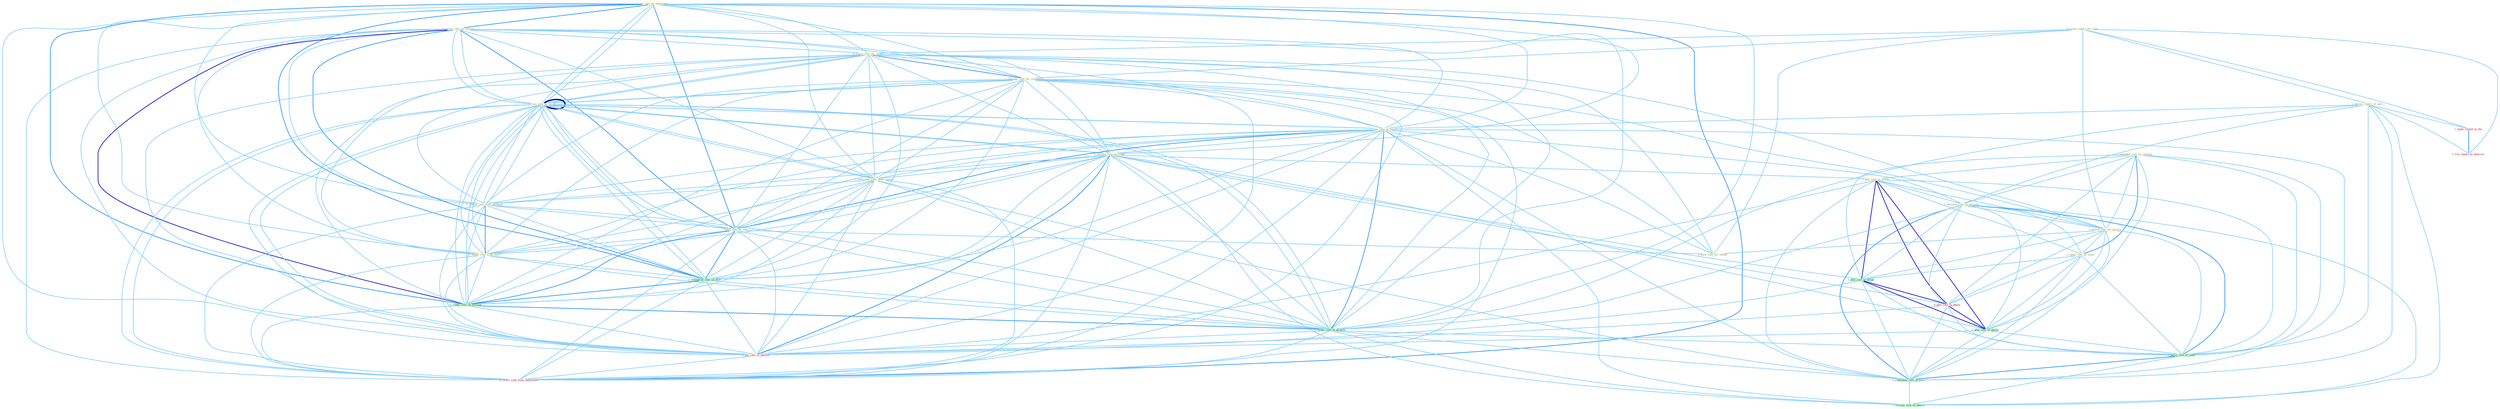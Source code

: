 Graph G{ 
    node
    [shape=polygon,style=filled,width=.5,height=.06,color="#BDFCC9",fixedsize=true,fontsize=4,
    fontcolor="#2f4f4f"];
    {node
    [color="#ffffe0", fontcolor="#8b7d6b"] "1_abandon_role_as_investor " "1_cut_rate_on_entitynam " "1_lower_rate_on_million " "0_scour_report_for_clue " "0_charg_rate_for_insur " "1_announc_rate_for_yearnum " "1_follow_report_of_earn " "0_rais_rate_by_point " "1_have_rate_of_injuri " "0_rais_rate_by_point " "0_increas_rate_in_coupl " "1_entitynam_rate_after_expens " "1_plai_role_in_group " "1_downsiz_role_of_parastat " "1_provid_role_for_govern " "0_confus_rate_with_payment " "1_have_rate_on_vote " "0_ignor_role_as_sourc " "0_negoti_rate_with_thrift " "0_have_rule_for_attend "}
{node [color="#fff0f5", fontcolor="#b22222"] "0_plai_role_in_phase " "1_make_report_to_the " "0_pai_rate_in_quarter " "1_file_report_to_network " "0_receiv_rate_from_entitynam "}
edge [color="#B0E2FF"];

	"1_abandon_role_as_investor " -- "1_plai_role_in_group " [w="1", color="#87cefa" ];
	"1_abandon_role_as_investor " -- "1_downsiz_role_of_parastat " [w="1", color="#87cefa" ];
	"1_abandon_role_as_investor " -- "1_provid_role_for_govern " [w="1", color="#87cefa" ];
	"1_abandon_role_as_investor " -- "0_ignor_role_as_sourc " [w="2", color="#1e90ff" , len=0.8];
	"1_abandon_role_as_investor " -- "1_plai_role_in_decad " [w="1", color="#87cefa" ];
	"1_abandon_role_as_investor " -- "0_plai_role_in_phase " [w="1", color="#87cefa" ];
	"1_abandon_role_as_investor " -- "1_plai_role_in_declin " [w="1", color="#87cefa" ];
	"1_abandon_role_as_investor " -- "1_pursu_role_of_senat " [w="1", color="#87cefa" ];
	"1_abandon_role_as_investor " -- "1_entitynam_role_of_court " [w="1", color="#87cefa" ];
	"1_cut_rate_on_entitynam " -- "1_lower_rate_on_million " [w="2", color="#1e90ff" , len=0.8];
	"1_cut_rate_on_entitynam " -- "0_charg_rate_for_insur " [w="1", color="#87cefa" ];
	"1_cut_rate_on_entitynam " -- "1_announc_rate_for_yearnum " [w="1", color="#87cefa" ];
	"1_cut_rate_on_entitynam " -- "0_rais_rate_by_point " [w="1", color="#87cefa" ];
	"1_cut_rate_on_entitynam " -- "1_have_rate_of_injuri " [w="1", color="#87cefa" ];
	"1_cut_rate_on_entitynam " -- "0_rais_rate_by_point " [w="1", color="#87cefa" ];
	"1_cut_rate_on_entitynam " -- "0_increas_rate_in_coupl " [w="1", color="#87cefa" ];
	"1_cut_rate_on_entitynam " -- "1_entitynam_rate_after_expens " [w="1", color="#87cefa" ];
	"1_cut_rate_on_entitynam " -- "0_confus_rate_with_payment " [w="1", color="#87cefa" ];
	"1_cut_rate_on_entitynam " -- "1_have_rate_on_vote " [w="2", color="#1e90ff" , len=0.8];
	"1_cut_rate_on_entitynam " -- "0_negoti_rate_with_thrift " [w="1", color="#87cefa" ];
	"1_cut_rate_on_entitynam " -- "1_downgrad_rate_on_debt " [w="2", color="#1e90ff" , len=0.8];
	"1_cut_rate_on_entitynam " -- "1_reduc_rate_on_million " [w="2", color="#1e90ff" , len=0.8];
	"1_cut_rate_on_entitynam " -- "1_reduc_rate_of_growth " [w="1", color="#87cefa" ];
	"1_cut_rate_on_entitynam " -- "0_pai_rate_in_quarter " [w="1", color="#87cefa" ];
	"1_cut_rate_on_entitynam " -- "0_receiv_rate_from_entitynam " [w="2", color="#1e90ff" , len=0.8];
	"1_lower_rate_on_million " -- "0_charg_rate_for_insur " [w="1", color="#87cefa" ];
	"1_lower_rate_on_million " -- "1_announc_rate_for_yearnum " [w="1", color="#87cefa" ];
	"1_lower_rate_on_million " -- "0_rais_rate_by_point " [w="1", color="#87cefa" ];
	"1_lower_rate_on_million " -- "1_have_rate_of_injuri " [w="1", color="#87cefa" ];
	"1_lower_rate_on_million " -- "0_rais_rate_by_point " [w="1", color="#87cefa" ];
	"1_lower_rate_on_million " -- "0_increas_rate_in_coupl " [w="1", color="#87cefa" ];
	"1_lower_rate_on_million " -- "1_entitynam_rate_after_expens " [w="1", color="#87cefa" ];
	"1_lower_rate_on_million " -- "0_confus_rate_with_payment " [w="1", color="#87cefa" ];
	"1_lower_rate_on_million " -- "1_have_rate_on_vote " [w="2", color="#1e90ff" , len=0.8];
	"1_lower_rate_on_million " -- "0_negoti_rate_with_thrift " [w="1", color="#87cefa" ];
	"1_lower_rate_on_million " -- "1_downgrad_rate_on_debt " [w="2", color="#1e90ff" , len=0.8];
	"1_lower_rate_on_million " -- "1_reduc_rate_on_million " [w="3", color="#0000cd" , len=0.6];
	"1_lower_rate_on_million " -- "1_reduc_rate_of_growth " [w="1", color="#87cefa" ];
	"1_lower_rate_on_million " -- "0_pai_rate_in_quarter " [w="1", color="#87cefa" ];
	"1_lower_rate_on_million " -- "0_receiv_rate_from_entitynam " [w="1", color="#87cefa" ];
	"0_scour_report_for_clue " -- "0_charg_rate_for_insur " [w="1", color="#87cefa" ];
	"0_scour_report_for_clue " -- "1_announc_rate_for_yearnum " [w="1", color="#87cefa" ];
	"0_scour_report_for_clue " -- "1_follow_report_of_earn " [w="1", color="#87cefa" ];
	"0_scour_report_for_clue " -- "1_provid_role_for_govern " [w="1", color="#87cefa" ];
	"0_scour_report_for_clue " -- "0_have_rule_for_attend " [w="1", color="#87cefa" ];
	"0_scour_report_for_clue " -- "1_make_report_to_the " [w="1", color="#87cefa" ];
	"0_scour_report_for_clue " -- "1_file_report_to_network " [w="1", color="#87cefa" ];
	"0_charg_rate_for_insur " -- "1_announc_rate_for_yearnum " [w="2", color="#1e90ff" , len=0.8];
	"0_charg_rate_for_insur " -- "0_rais_rate_by_point " [w="1", color="#87cefa" ];
	"0_charg_rate_for_insur " -- "1_have_rate_of_injuri " [w="1", color="#87cefa" ];
	"0_charg_rate_for_insur " -- "0_rais_rate_by_point " [w="1", color="#87cefa" ];
	"0_charg_rate_for_insur " -- "0_increas_rate_in_coupl " [w="1", color="#87cefa" ];
	"0_charg_rate_for_insur " -- "1_entitynam_rate_after_expens " [w="1", color="#87cefa" ];
	"0_charg_rate_for_insur " -- "1_provid_role_for_govern " [w="1", color="#87cefa" ];
	"0_charg_rate_for_insur " -- "0_confus_rate_with_payment " [w="1", color="#87cefa" ];
	"0_charg_rate_for_insur " -- "1_have_rate_on_vote " [w="1", color="#87cefa" ];
	"0_charg_rate_for_insur " -- "0_negoti_rate_with_thrift " [w="1", color="#87cefa" ];
	"0_charg_rate_for_insur " -- "0_have_rule_for_attend " [w="1", color="#87cefa" ];
	"0_charg_rate_for_insur " -- "1_downgrad_rate_on_debt " [w="1", color="#87cefa" ];
	"0_charg_rate_for_insur " -- "1_reduc_rate_on_million " [w="1", color="#87cefa" ];
	"0_charg_rate_for_insur " -- "1_reduc_rate_of_growth " [w="1", color="#87cefa" ];
	"0_charg_rate_for_insur " -- "0_pai_rate_in_quarter " [w="1", color="#87cefa" ];
	"0_charg_rate_for_insur " -- "0_receiv_rate_from_entitynam " [w="1", color="#87cefa" ];
	"1_announc_rate_for_yearnum " -- "0_rais_rate_by_point " [w="1", color="#87cefa" ];
	"1_announc_rate_for_yearnum " -- "1_have_rate_of_injuri " [w="1", color="#87cefa" ];
	"1_announc_rate_for_yearnum " -- "0_rais_rate_by_point " [w="1", color="#87cefa" ];
	"1_announc_rate_for_yearnum " -- "0_increas_rate_in_coupl " [w="1", color="#87cefa" ];
	"1_announc_rate_for_yearnum " -- "1_entitynam_rate_after_expens " [w="1", color="#87cefa" ];
	"1_announc_rate_for_yearnum " -- "1_provid_role_for_govern " [w="1", color="#87cefa" ];
	"1_announc_rate_for_yearnum " -- "0_confus_rate_with_payment " [w="1", color="#87cefa" ];
	"1_announc_rate_for_yearnum " -- "1_have_rate_on_vote " [w="1", color="#87cefa" ];
	"1_announc_rate_for_yearnum " -- "0_negoti_rate_with_thrift " [w="1", color="#87cefa" ];
	"1_announc_rate_for_yearnum " -- "0_have_rule_for_attend " [w="1", color="#87cefa" ];
	"1_announc_rate_for_yearnum " -- "1_downgrad_rate_on_debt " [w="1", color="#87cefa" ];
	"1_announc_rate_for_yearnum " -- "1_reduc_rate_on_million " [w="1", color="#87cefa" ];
	"1_announc_rate_for_yearnum " -- "1_reduc_rate_of_growth " [w="1", color="#87cefa" ];
	"1_announc_rate_for_yearnum " -- "0_pai_rate_in_quarter " [w="1", color="#87cefa" ];
	"1_announc_rate_for_yearnum " -- "0_receiv_rate_from_entitynam " [w="1", color="#87cefa" ];
	"1_follow_report_of_earn " -- "1_have_rate_of_injuri " [w="1", color="#87cefa" ];
	"1_follow_report_of_earn " -- "1_downsiz_role_of_parastat " [w="1", color="#87cefa" ];
	"1_follow_report_of_earn " -- "1_reduc_rate_of_growth " [w="1", color="#87cefa" ];
	"1_follow_report_of_earn " -- "1_make_report_to_the " [w="1", color="#87cefa" ];
	"1_follow_report_of_earn " -- "1_pursu_role_of_senat " [w="1", color="#87cefa" ];
	"1_follow_report_of_earn " -- "1_file_report_to_network " [w="1", color="#87cefa" ];
	"1_follow_report_of_earn " -- "1_entitynam_role_of_court " [w="1", color="#87cefa" ];
	"1_follow_report_of_earn " -- "1_increas_risk_of_default " [w="1", color="#87cefa" ];
	"0_rais_rate_by_point " -- "1_have_rate_of_injuri " [w="1", color="#87cefa" ];
	"0_rais_rate_by_point " -- "0_rais_rate_by_point " [w="4", style=bold, color="#000080", len=0.4];
	"0_rais_rate_by_point " -- "0_increas_rate_in_coupl " [w="1", color="#87cefa" ];
	"0_rais_rate_by_point " -- "1_entitynam_rate_after_expens " [w="1", color="#87cefa" ];
	"0_rais_rate_by_point " -- "0_confus_rate_with_payment " [w="1", color="#87cefa" ];
	"0_rais_rate_by_point " -- "1_have_rate_on_vote " [w="1", color="#87cefa" ];
	"0_rais_rate_by_point " -- "0_negoti_rate_with_thrift " [w="1", color="#87cefa" ];
	"0_rais_rate_by_point " -- "1_downgrad_rate_on_debt " [w="1", color="#87cefa" ];
	"0_rais_rate_by_point " -- "1_reduc_rate_on_million " [w="1", color="#87cefa" ];
	"0_rais_rate_by_point " -- "1_reduc_rate_of_growth " [w="1", color="#87cefa" ];
	"0_rais_rate_by_point " -- "0_pai_rate_in_quarter " [w="1", color="#87cefa" ];
	"0_rais_rate_by_point " -- "0_receiv_rate_from_entitynam " [w="1", color="#87cefa" ];
	"1_have_rate_of_injuri " -- "0_rais_rate_by_point " [w="1", color="#87cefa" ];
	"1_have_rate_of_injuri " -- "0_increas_rate_in_coupl " [w="1", color="#87cefa" ];
	"1_have_rate_of_injuri " -- "1_entitynam_rate_after_expens " [w="1", color="#87cefa" ];
	"1_have_rate_of_injuri " -- "1_downsiz_role_of_parastat " [w="1", color="#87cefa" ];
	"1_have_rate_of_injuri " -- "0_confus_rate_with_payment " [w="1", color="#87cefa" ];
	"1_have_rate_of_injuri " -- "1_have_rate_on_vote " [w="2", color="#1e90ff" , len=0.8];
	"1_have_rate_of_injuri " -- "0_negoti_rate_with_thrift " [w="1", color="#87cefa" ];
	"1_have_rate_of_injuri " -- "0_have_rule_for_attend " [w="1", color="#87cefa" ];
	"1_have_rate_of_injuri " -- "1_downgrad_rate_on_debt " [w="1", color="#87cefa" ];
	"1_have_rate_of_injuri " -- "1_reduc_rate_on_million " [w="1", color="#87cefa" ];
	"1_have_rate_of_injuri " -- "1_reduc_rate_of_growth " [w="2", color="#1e90ff" , len=0.8];
	"1_have_rate_of_injuri " -- "0_pai_rate_in_quarter " [w="1", color="#87cefa" ];
	"1_have_rate_of_injuri " -- "1_pursu_role_of_senat " [w="1", color="#87cefa" ];
	"1_have_rate_of_injuri " -- "1_entitynam_role_of_court " [w="1", color="#87cefa" ];
	"1_have_rate_of_injuri " -- "0_receiv_rate_from_entitynam " [w="1", color="#87cefa" ];
	"1_have_rate_of_injuri " -- "1_increas_risk_of_default " [w="1", color="#87cefa" ];
	"0_rais_rate_by_point " -- "0_increas_rate_in_coupl " [w="1", color="#87cefa" ];
	"0_rais_rate_by_point " -- "1_entitynam_rate_after_expens " [w="1", color="#87cefa" ];
	"0_rais_rate_by_point " -- "0_confus_rate_with_payment " [w="1", color="#87cefa" ];
	"0_rais_rate_by_point " -- "1_have_rate_on_vote " [w="1", color="#87cefa" ];
	"0_rais_rate_by_point " -- "0_negoti_rate_with_thrift " [w="1", color="#87cefa" ];
	"0_rais_rate_by_point " -- "1_downgrad_rate_on_debt " [w="1", color="#87cefa" ];
	"0_rais_rate_by_point " -- "1_reduc_rate_on_million " [w="1", color="#87cefa" ];
	"0_rais_rate_by_point " -- "1_reduc_rate_of_growth " [w="1", color="#87cefa" ];
	"0_rais_rate_by_point " -- "0_pai_rate_in_quarter " [w="1", color="#87cefa" ];
	"0_rais_rate_by_point " -- "0_receiv_rate_from_entitynam " [w="1", color="#87cefa" ];
	"0_increas_rate_in_coupl " -- "1_entitynam_rate_after_expens " [w="1", color="#87cefa" ];
	"0_increas_rate_in_coupl " -- "1_plai_role_in_group " [w="1", color="#87cefa" ];
	"0_increas_rate_in_coupl " -- "0_confus_rate_with_payment " [w="1", color="#87cefa" ];
	"0_increas_rate_in_coupl " -- "1_have_rate_on_vote " [w="1", color="#87cefa" ];
	"0_increas_rate_in_coupl " -- "0_negoti_rate_with_thrift " [w="1", color="#87cefa" ];
	"0_increas_rate_in_coupl " -- "1_downgrad_rate_on_debt " [w="1", color="#87cefa" ];
	"0_increas_rate_in_coupl " -- "1_reduc_rate_on_million " [w="1", color="#87cefa" ];
	"0_increas_rate_in_coupl " -- "1_plai_role_in_decad " [w="1", color="#87cefa" ];
	"0_increas_rate_in_coupl " -- "0_plai_role_in_phase " [w="1", color="#87cefa" ];
	"0_increas_rate_in_coupl " -- "1_reduc_rate_of_growth " [w="1", color="#87cefa" ];
	"0_increas_rate_in_coupl " -- "1_plai_role_in_declin " [w="1", color="#87cefa" ];
	"0_increas_rate_in_coupl " -- "0_pai_rate_in_quarter " [w="2", color="#1e90ff" , len=0.8];
	"0_increas_rate_in_coupl " -- "0_receiv_rate_from_entitynam " [w="1", color="#87cefa" ];
	"0_increas_rate_in_coupl " -- "1_increas_risk_of_default " [w="1", color="#87cefa" ];
	"1_entitynam_rate_after_expens " -- "0_confus_rate_with_payment " [w="1", color="#87cefa" ];
	"1_entitynam_rate_after_expens " -- "1_have_rate_on_vote " [w="1", color="#87cefa" ];
	"1_entitynam_rate_after_expens " -- "0_negoti_rate_with_thrift " [w="1", color="#87cefa" ];
	"1_entitynam_rate_after_expens " -- "1_downgrad_rate_on_debt " [w="1", color="#87cefa" ];
	"1_entitynam_rate_after_expens " -- "1_reduc_rate_on_million " [w="1", color="#87cefa" ];
	"1_entitynam_rate_after_expens " -- "1_reduc_rate_of_growth " [w="1", color="#87cefa" ];
	"1_entitynam_rate_after_expens " -- "0_pai_rate_in_quarter " [w="1", color="#87cefa" ];
	"1_entitynam_rate_after_expens " -- "1_entitynam_role_of_court " [w="1", color="#87cefa" ];
	"1_entitynam_rate_after_expens " -- "0_receiv_rate_from_entitynam " [w="1", color="#87cefa" ];
	"1_plai_role_in_group " -- "1_downsiz_role_of_parastat " [w="1", color="#87cefa" ];
	"1_plai_role_in_group " -- "1_provid_role_for_govern " [w="1", color="#87cefa" ];
	"1_plai_role_in_group " -- "0_ignor_role_as_sourc " [w="1", color="#87cefa" ];
	"1_plai_role_in_group " -- "1_plai_role_in_decad " [w="3", color="#0000cd" , len=0.6];
	"1_plai_role_in_group " -- "0_plai_role_in_phase " [w="3", color="#0000cd" , len=0.6];
	"1_plai_role_in_group " -- "1_plai_role_in_declin " [w="3", color="#0000cd" , len=0.6];
	"1_plai_role_in_group " -- "0_pai_rate_in_quarter " [w="1", color="#87cefa" ];
	"1_plai_role_in_group " -- "1_pursu_role_of_senat " [w="1", color="#87cefa" ];
	"1_plai_role_in_group " -- "1_entitynam_role_of_court " [w="1", color="#87cefa" ];
	"1_downsiz_role_of_parastat " -- "1_provid_role_for_govern " [w="1", color="#87cefa" ];
	"1_downsiz_role_of_parastat " -- "0_ignor_role_as_sourc " [w="1", color="#87cefa" ];
	"1_downsiz_role_of_parastat " -- "1_plai_role_in_decad " [w="1", color="#87cefa" ];
	"1_downsiz_role_of_parastat " -- "0_plai_role_in_phase " [w="1", color="#87cefa" ];
	"1_downsiz_role_of_parastat " -- "1_reduc_rate_of_growth " [w="1", color="#87cefa" ];
	"1_downsiz_role_of_parastat " -- "1_plai_role_in_declin " [w="1", color="#87cefa" ];
	"1_downsiz_role_of_parastat " -- "1_pursu_role_of_senat " [w="2", color="#1e90ff" , len=0.8];
	"1_downsiz_role_of_parastat " -- "1_entitynam_role_of_court " [w="2", color="#1e90ff" , len=0.8];
	"1_downsiz_role_of_parastat " -- "1_increas_risk_of_default " [w="1", color="#87cefa" ];
	"1_provid_role_for_govern " -- "0_ignor_role_as_sourc " [w="1", color="#87cefa" ];
	"1_provid_role_for_govern " -- "0_have_rule_for_attend " [w="1", color="#87cefa" ];
	"1_provid_role_for_govern " -- "1_plai_role_in_decad " [w="1", color="#87cefa" ];
	"1_provid_role_for_govern " -- "0_plai_role_in_phase " [w="1", color="#87cefa" ];
	"1_provid_role_for_govern " -- "1_plai_role_in_declin " [w="1", color="#87cefa" ];
	"1_provid_role_for_govern " -- "1_pursu_role_of_senat " [w="1", color="#87cefa" ];
	"1_provid_role_for_govern " -- "1_entitynam_role_of_court " [w="1", color="#87cefa" ];
	"0_confus_rate_with_payment " -- "1_have_rate_on_vote " [w="1", color="#87cefa" ];
	"0_confus_rate_with_payment " -- "0_negoti_rate_with_thrift " [w="2", color="#1e90ff" , len=0.8];
	"0_confus_rate_with_payment " -- "1_downgrad_rate_on_debt " [w="1", color="#87cefa" ];
	"0_confus_rate_with_payment " -- "1_reduc_rate_on_million " [w="1", color="#87cefa" ];
	"0_confus_rate_with_payment " -- "1_reduc_rate_of_growth " [w="1", color="#87cefa" ];
	"0_confus_rate_with_payment " -- "0_pai_rate_in_quarter " [w="1", color="#87cefa" ];
	"0_confus_rate_with_payment " -- "0_receiv_rate_from_entitynam " [w="1", color="#87cefa" ];
	"1_have_rate_on_vote " -- "0_negoti_rate_with_thrift " [w="1", color="#87cefa" ];
	"1_have_rate_on_vote " -- "0_have_rule_for_attend " [w="1", color="#87cefa" ];
	"1_have_rate_on_vote " -- "1_downgrad_rate_on_debt " [w="2", color="#1e90ff" , len=0.8];
	"1_have_rate_on_vote " -- "1_reduc_rate_on_million " [w="2", color="#1e90ff" , len=0.8];
	"1_have_rate_on_vote " -- "1_reduc_rate_of_growth " [w="1", color="#87cefa" ];
	"1_have_rate_on_vote " -- "0_pai_rate_in_quarter " [w="1", color="#87cefa" ];
	"1_have_rate_on_vote " -- "0_receiv_rate_from_entitynam " [w="1", color="#87cefa" ];
	"0_ignor_role_as_sourc " -- "1_plai_role_in_decad " [w="1", color="#87cefa" ];
	"0_ignor_role_as_sourc " -- "0_plai_role_in_phase " [w="1", color="#87cefa" ];
	"0_ignor_role_as_sourc " -- "1_plai_role_in_declin " [w="1", color="#87cefa" ];
	"0_ignor_role_as_sourc " -- "1_pursu_role_of_senat " [w="1", color="#87cefa" ];
	"0_ignor_role_as_sourc " -- "1_entitynam_role_of_court " [w="1", color="#87cefa" ];
	"0_negoti_rate_with_thrift " -- "1_downgrad_rate_on_debt " [w="1", color="#87cefa" ];
	"0_negoti_rate_with_thrift " -- "1_reduc_rate_on_million " [w="1", color="#87cefa" ];
	"0_negoti_rate_with_thrift " -- "1_reduc_rate_of_growth " [w="1", color="#87cefa" ];
	"0_negoti_rate_with_thrift " -- "0_pai_rate_in_quarter " [w="1", color="#87cefa" ];
	"0_negoti_rate_with_thrift " -- "0_receiv_rate_from_entitynam " [w="1", color="#87cefa" ];
	"1_downgrad_rate_on_debt " -- "1_reduc_rate_on_million " [w="2", color="#1e90ff" , len=0.8];
	"1_downgrad_rate_on_debt " -- "1_reduc_rate_of_growth " [w="1", color="#87cefa" ];
	"1_downgrad_rate_on_debt " -- "0_pai_rate_in_quarter " [w="1", color="#87cefa" ];
	"1_downgrad_rate_on_debt " -- "0_receiv_rate_from_entitynam " [w="1", color="#87cefa" ];
	"1_reduc_rate_on_million " -- "1_reduc_rate_of_growth " [w="2", color="#1e90ff" , len=0.8];
	"1_reduc_rate_on_million " -- "0_pai_rate_in_quarter " [w="1", color="#87cefa" ];
	"1_reduc_rate_on_million " -- "0_receiv_rate_from_entitynam " [w="1", color="#87cefa" ];
	"1_plai_role_in_decad " -- "0_plai_role_in_phase " [w="3", color="#0000cd" , len=0.6];
	"1_plai_role_in_decad " -- "1_plai_role_in_declin " [w="3", color="#0000cd" , len=0.6];
	"1_plai_role_in_decad " -- "0_pai_rate_in_quarter " [w="1", color="#87cefa" ];
	"1_plai_role_in_decad " -- "1_pursu_role_of_senat " [w="1", color="#87cefa" ];
	"1_plai_role_in_decad " -- "1_entitynam_role_of_court " [w="1", color="#87cefa" ];
	"0_plai_role_in_phase " -- "1_plai_role_in_declin " [w="3", color="#0000cd" , len=0.6];
	"0_plai_role_in_phase " -- "0_pai_rate_in_quarter " [w="1", color="#87cefa" ];
	"0_plai_role_in_phase " -- "1_pursu_role_of_senat " [w="1", color="#87cefa" ];
	"0_plai_role_in_phase " -- "1_entitynam_role_of_court " [w="1", color="#87cefa" ];
	"1_reduc_rate_of_growth " -- "0_pai_rate_in_quarter " [w="1", color="#87cefa" ];
	"1_reduc_rate_of_growth " -- "1_pursu_role_of_senat " [w="1", color="#87cefa" ];
	"1_reduc_rate_of_growth " -- "1_entitynam_role_of_court " [w="1", color="#87cefa" ];
	"1_reduc_rate_of_growth " -- "0_receiv_rate_from_entitynam " [w="1", color="#87cefa" ];
	"1_reduc_rate_of_growth " -- "1_increas_risk_of_default " [w="1", color="#87cefa" ];
	"1_make_report_to_the " -- "1_file_report_to_network " [w="2", color="#1e90ff" , len=0.8];
	"1_plai_role_in_declin " -- "0_pai_rate_in_quarter " [w="1", color="#87cefa" ];
	"1_plai_role_in_declin " -- "1_pursu_role_of_senat " [w="1", color="#87cefa" ];
	"1_plai_role_in_declin " -- "1_entitynam_role_of_court " [w="1", color="#87cefa" ];
	"0_pai_rate_in_quarter " -- "0_receiv_rate_from_entitynam " [w="1", color="#87cefa" ];
	"1_pursu_role_of_senat " -- "1_entitynam_role_of_court " [w="2", color="#1e90ff" , len=0.8];
	"1_pursu_role_of_senat " -- "1_increas_risk_of_default " [w="1", color="#87cefa" ];
	"1_entitynam_role_of_court " -- "1_increas_risk_of_default " [w="1", color="#87cefa" ];
}